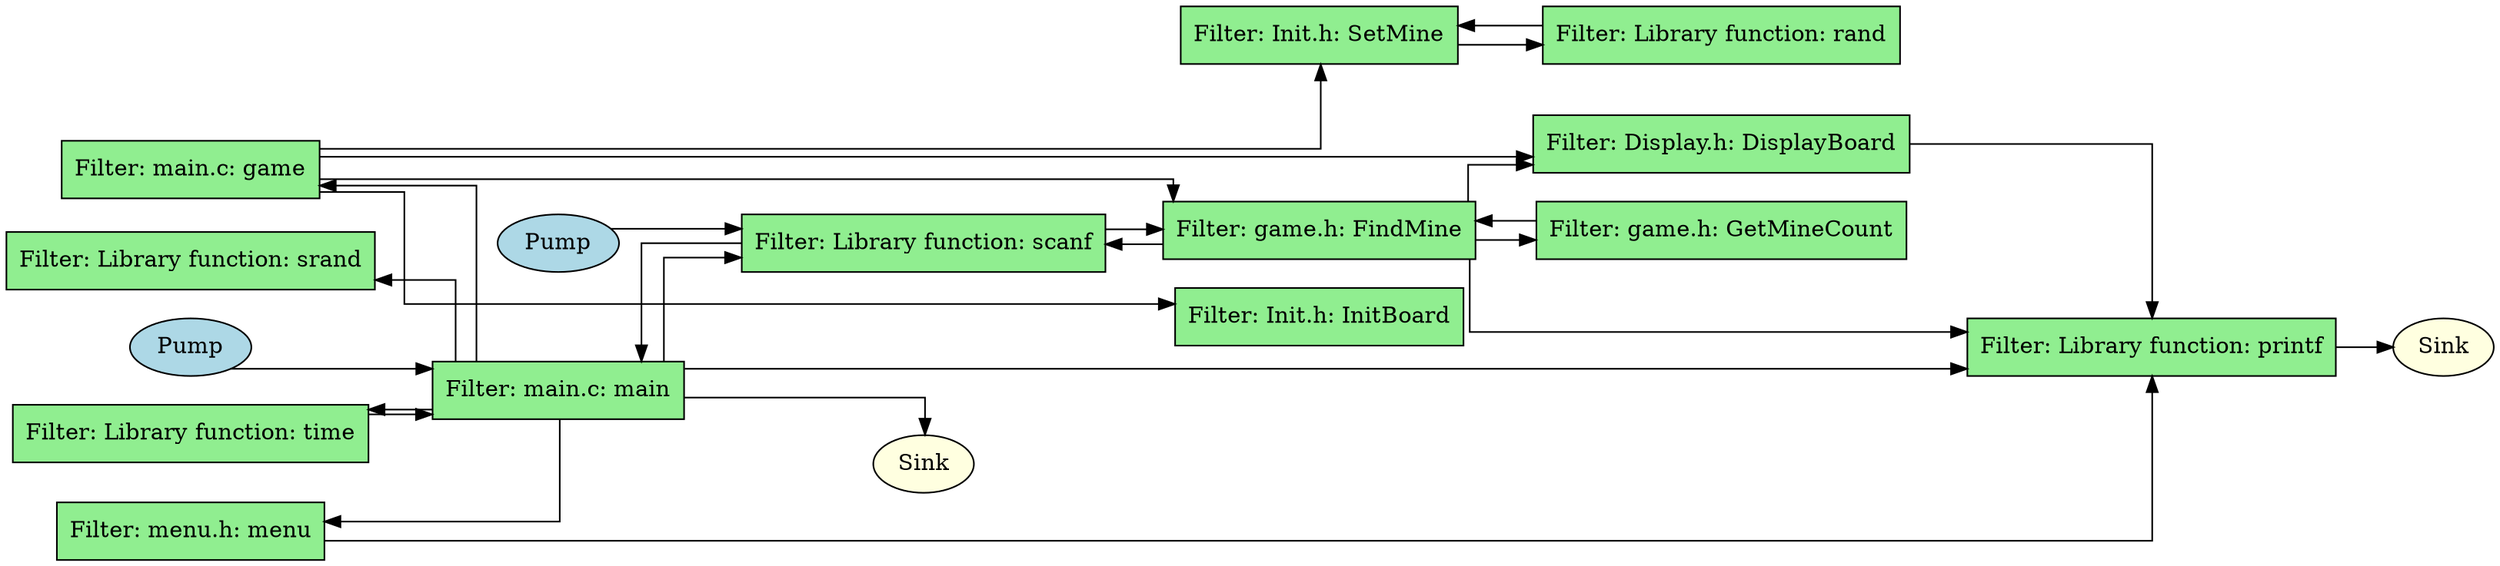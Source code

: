 digraph G {
	graph [bb="0,0,1370,434",
		rankdir=LR,
		splines=ortho
	];
	node [label="\N"];
	{
		graph [rank=same];
		FUN10	[fillcolor=lightgreen,
			height=0.5,
			label="Filter: Library function: time",
			pos="563.49,308",
			shape=box,
			style=filled,
			width=2.3889];
		FUN7	[fillcolor=lightgreen,
			height=0.5,
			label="Filter: main.c: game",
			pos="563.49,118",
			shape=box,
			style=filled,
			width=1.7361];
		FUN9	[fillcolor=lightgreen,
			height=0.5,
			label="Filter: Library function: srand",
			pos="563.49,416",
			shape=box,
			style=filled,
			width=2.4861];
		FUN5	[fillcolor=lightgreen,
			height=0.5,
			label="Filter: menu.h: menu",
			pos="563.49,254",
			shape=box,
			style=filled,
			width=1.7917];
	}
	{
		graph [rank=same];
		FUN3	[fillcolor=lightgreen,
			height=0.5,
			label="Filter: Init.h: InitBoard",
			pos="764.99,72",
			shape=box,
			style=filled,
			width=1.9444];
		FUN4	[fillcolor=lightgreen,
			height=0.5,
			label="Filter: Init.h: SetMine",
			pos="764.99,164",
			shape=box,
			style=filled,
			width=1.8472];
		FUN2	[fillcolor=lightgreen,
			height=0.5,
			label="Filter: game.h: FindMine",
			pos="764.99,18",
			shape=box,
			style=filled,
			width=2.1111];
	}
	{
		graph [rank=same];
		FUN13	[fillcolor=lightgreen,
			height=0.5,
			label="Filter: Library function: rand",
			pos="970.99,164",
			shape=box,
			style=filled,
			width=2.4028];
		FUN6	[fillcolor=lightgreen,
			height=0.5,
			label="Filter: Display.h: DisplayBoard",
			pos="970.99,110",
			shape=box,
			style=filled,
			width=2.6111];
		FUN1	[fillcolor=lightgreen,
			height=0.5,
			label="Filter: game.h: GetMineCount",
			pos="970.99,18",
			shape=box,
			style=filled,
			width=2.5139];
	}
	FUN12	[fillcolor=lightgreen,
		height=0.5,
		label="Filter: Library function: scanf",
		pos="190.49,121",
		shape=box,
		style=filled,
		width=2.4861];
	FUN8	[fillcolor=lightgreen,
		height=0.5,
		label="Filter: main.c: main",
		pos="376.99,254",
		shape=box,
		style=filled,
		width=1.6944];
	FUN12 -> FUN8	[pos="e,315.94,245 260.99,139.03 260.99,173.42 260.99,245 260.99,245 260.99,245 305.94,245 305.94,245"];
	FUN12 -> FUN2	[pos="e,688.8,9 160.99,102.51 160.99,70.694 160.99,9 160.99,9 160.99,9 678.8,9 678.8,9"];
	FUN8 -> FUN12	[pos="e,241.99,139.21 315.81,254 280.09,254 241.99,254 241.99,254 241.99,254 241.99,149.21 241.99,149.21"];
	FUN8 -> FUN10	[pos="e,484.99,289.96 438.25,263 462.63,263 484.99,263 484.99,263 484.99,263 484.99,279.96 484.99,279.96"];
	FUN8 -> FUN7	[pos="e,500.93,119.5 397.99,235.86 397.99,199.15 397.99,119.5 397.99,119.5 397.99,119.5 490.93,119.5 490.93,119.5"];
	FUN8 -> FUN9	[pos="e,473.82,416 356.99,272.27 356.99,314.64 356.99,416 356.99,416 356.99,416 463.82,416 463.82,416"];
	FUN8 -> FUN5	[pos="e,498.76,245 438.06,245 438.06,245 488.76,245 488.76,245"];
	FUN11	[fillcolor=lightgreen,
		height=0.5,
		label="Filter: Library function: printf",
		pos="1190.5,160",
		shape=box,
		style=filled,
		width=2.4861];
	FUN8 -> FUN11	[pos="e,1161,178.25 356.99,235.96 356.99,223.44 356.99,209 356.99,209 356.99,209 1161,209 1161,209 1161,209 1161,188.25 1161,188.25"];
	Sink_0	[fillcolor=lightyellow,
		height=0.5,
		label=Sink,
		pos="563.49,362",
		style=filled,
		width=0.75];
	FUN8 -> Sink_0	[pos="e,536.17,362 397.99,272.32 397.99,303.13 397.99,362 397.99,362 397.99,362 526.17,362 526.17,362"];
	FUN10 -> FUN8	[pos="e,438.2,254 491.99,289.72 491.99,274.05 491.99,254 491.99,254 491.99,254 448.2,254 448.2,254"];
	FUN7 -> FUN3	[pos="e,694.89,72 584.99,99.82 584.99,86.962 584.99,72 584.99,72 584.99,72 684.89,72 684.89,72"];
	FUN7 -> FUN4	[pos="e,764.99,145.76 626.15,132 685.3,132 764.99,132 764.99,132 764.99,132 764.99,135.76 764.99,135.76"];
	FUN7 -> FUN2	[pos="e,688.91,27 542.99,99.585 542.99,72.994 542.99,27 542.99,27 542.99,27 678.91,27 678.91,27"];
	FUN7 -> FUN6	[pos="e,876.7,114 626.27,114 626.27,114 866.7,114 866.7,114"];
	FUN5 -> FUN11	[pos="e,1221,178.12 628.04,254 793.7,254 1221,254 1221,254 1221,254 1221,188.12 1221,188.12"];
	FUN4 -> FUN13	[pos="e,884.33,170 831.59,170 831.59,170 874.33,170 874.33,170"];
	FUN2 -> FUN12	[pos="e,220.99,102.59 688.78,18 539.06,18 220.99,18 220.99,18 220.99,18 220.99,92.586 220.99,92.586"];
	FUN2 -> FUN6	[pos="e,876.99,96 841.31,9 851.76,9 858.99,9 858.99,9 858.99,9 858.99,96 858.99,96 858.99,96 866.99,96 866.99,96"];
	FUN2 -> FUN1	[pos="e,880.19,18 841.12,18 841.12,18 870.19,18 870.19,18"];
	FUN2 -> FUN11	[pos="e,1191,141.78 764.99,36.159 764.99,41.043 764.99,45 764.99,45 764.99,45 1191,45 1191,45 1191,45 1191,131.78 1191,131.78"];
	FUN13 -> FUN4	[pos="e,831.63,158 884.23,158 884.23,158 841.63,158 841.63,158"];
	FUN6 -> FUN11	[pos="e,1100.9,162 1062,128.19 1062,143.18 1062,162 1062,162 1062,162 1090.9,162 1090.9,162"];
	FUN1 -> FUN2	[pos="e,841.21,27 880.34,27 880.34,27 851.21,27 851.21,27"];
	Sink_1	[fillcolor=lightyellow,
		height=0.5,
		label=Sink,
		pos="1343,160",
		style=filled,
		width=0.75];
	FUN11 -> Sink_1	[pos="e,1315.8,160 1280.1,160 1280.1,160 1305.8,160 1305.8,160"];
	Pump_0	[fillcolor=lightblue,
		height=0.5,
		label=Pump,
		pos="190.49,254",
		style=filled,
		width=0.9027];
	Pump_0 -> FUN8	[pos="e,315.92,263 218.82,263 218.82,263 305.92,263 305.92,263"];
	Pump_1	[fillcolor=lightblue,
		height=0.5,
		label=Pump,
		pos="32.497,121",
		style=filled,
		width=0.9027];
	Pump_1 -> FUN12	[pos="e,100.75,121 65.234,121 65.234,121 90.751,121 90.751,121"];
}

